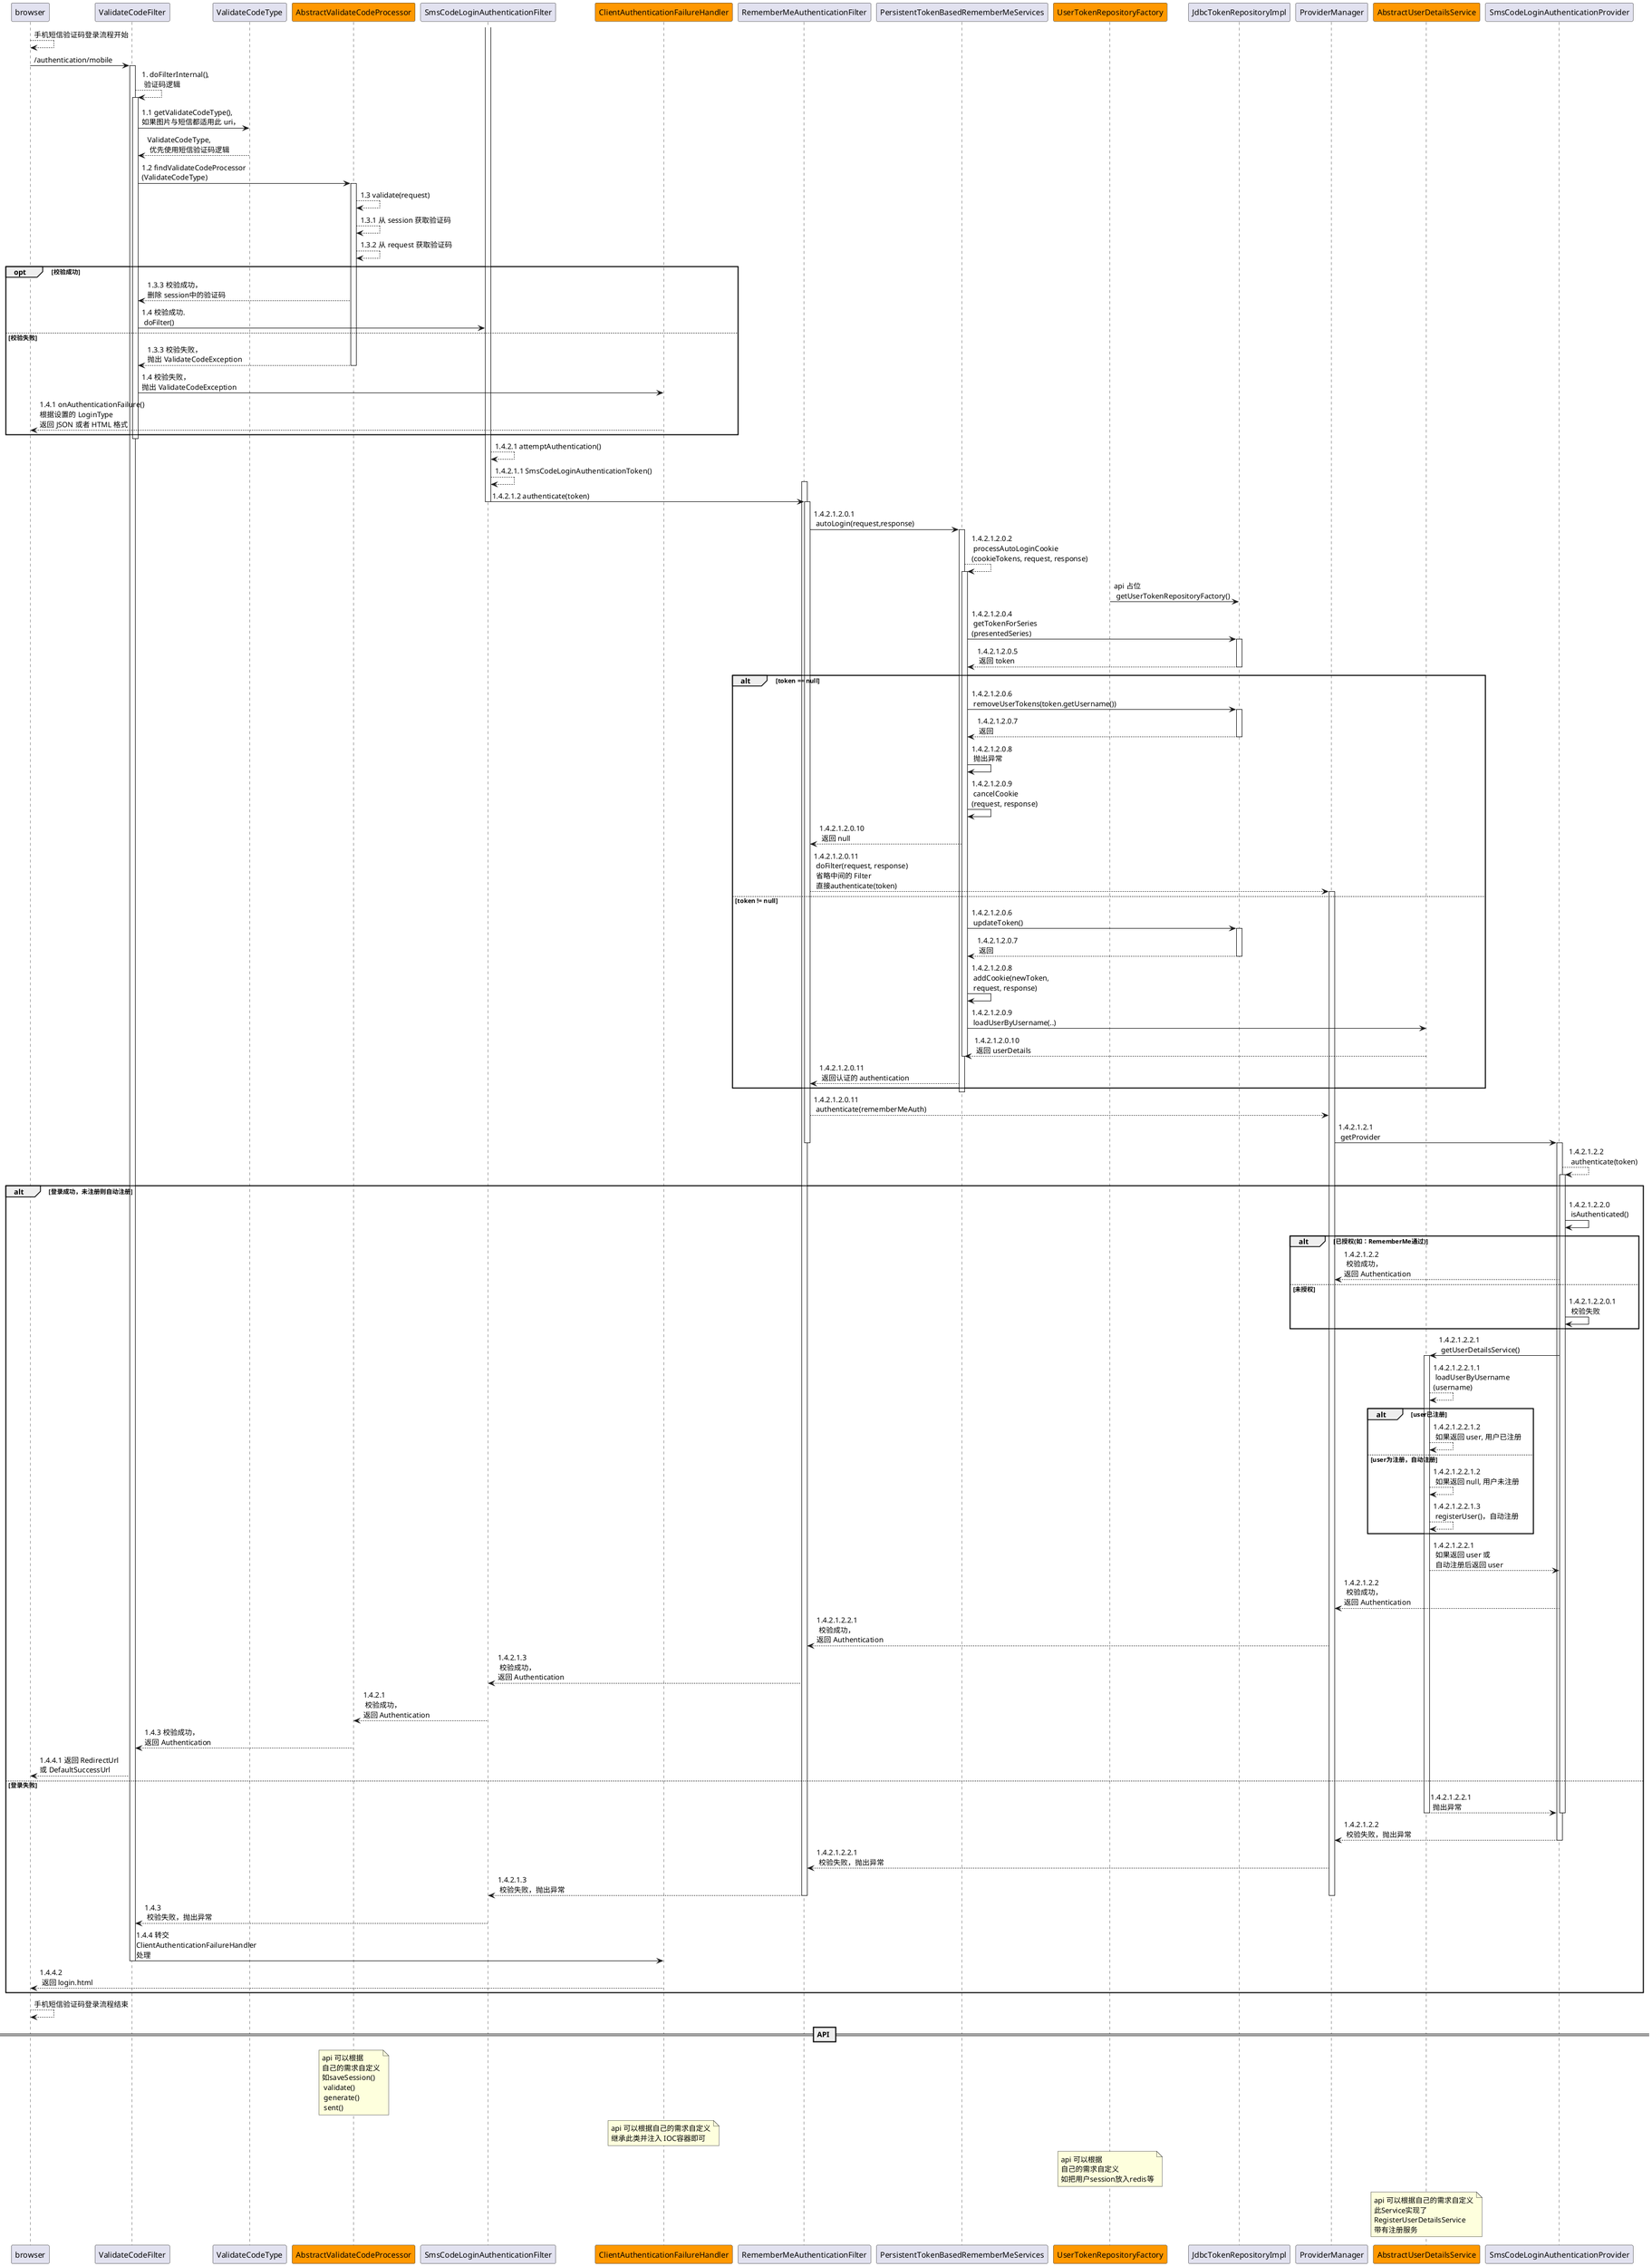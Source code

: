 @startuml

browser --> browser: 手机短信验证码登录流程开始

browser -> ValidateCodeFilter: /authentication/mobile
activate ValidateCodeFilter
ValidateCodeFilter --> ValidateCodeFilter: 1. doFilterInternal(),\n 验证码逻辑
activate ValidateCodeFilter
ValidateCodeFilter -> ValidateCodeType: 1.1 getValidateCodeType(), \n如果图片与短信都适用此 uri，
ValidateCodeType --> ValidateCodeFilter: ValidateCodeType,\n 优先使用短信验证码逻辑
participant AbstractValidateCodeProcessor #ff9800
ValidateCodeFilter -> AbstractValidateCodeProcessor: 1.2 findValidateCodeProcessor\n(ValidateCodeType)
activate AbstractValidateCodeProcessor
AbstractValidateCodeProcessor --> AbstractValidateCodeProcessor: 1.3 validate(request)
AbstractValidateCodeProcessor --> AbstractValidateCodeProcessor: 1.3.1 从 session 获取验证码
AbstractValidateCodeProcessor --> AbstractValidateCodeProcessor: 1.3.2 从 request 获取验证码
opt 校验成功
AbstractValidateCodeProcessor --> ValidateCodeFilter: 1.3.3 校验成功，\n删除 session中的验证码
ValidateCodeFilter -> SmsCodeLoginAuthenticationFilter: 1.4 校验成功.\n doFilter()
else 校验失败
AbstractValidateCodeProcessor --> ValidateCodeFilter: 1.3.3 校验失败，\n抛出 ValidateCodeException
deactivate AbstractValidateCodeProcessor
participant ClientAuthenticationFailureHandler #ff9800
ValidateCodeFilter -> ClientAuthenticationFailureHandler: 1.4 校验失败，\n抛出 ValidateCodeException
ClientAuthenticationFailureHandler --> browser: 1.4.1 onAuthenticationFailure()\n根据设置的 LoginType \n返回 JSON 或者 HTML 格式
end
deactivate ValidateCodeFilter
activate SmsCodeLoginAuthenticationFilter
SmsCodeLoginAuthenticationFilter --> SmsCodeLoginAuthenticationFilter: 1.4.2.1 attemptAuthentication()
SmsCodeLoginAuthenticationFilter --> SmsCodeLoginAuthenticationFilter: 1.4.2.1.1 SmsCodeLoginAuthenticationToken()
activate RememberMeAuthenticationFilter
SmsCodeLoginAuthenticationFilter -> RememberMeAuthenticationFilter: 1.4.2.1.2 authenticate(token)
deactivate SmsCodeLoginAuthenticationFilter
activate RememberMeAuthenticationFilter
RememberMeAuthenticationFilter -> PersistentTokenBasedRememberMeServices: 1.4.2.1.2.0.1\n autoLogin(request,response)
activate PersistentTokenBasedRememberMeServices
PersistentTokenBasedRememberMeServices --> PersistentTokenBasedRememberMeServices: 1.4.2.1.2.0.2\n processAutoLoginCookie\n(cookieTokens, request, response)
participant UserTokenRepositoryFactory #ff9800
activate PersistentTokenBasedRememberMeServices
UserTokenRepositoryFactory -> JdbcTokenRepositoryImpl: api 占位\n getUserTokenRepositoryFactory()
PersistentTokenBasedRememberMeServices -> JdbcTokenRepositoryImpl: 1.4.2.1.2.0.4\n getTokenForSeries\n(presentedSeries)
activate JdbcTokenRepositoryImpl
JdbcTokenRepositoryImpl --> PersistentTokenBasedRememberMeServices: 1.4.2.1.2.0.5\n 返回 token
deactivate JdbcTokenRepositoryImpl
alt token == null
PersistentTokenBasedRememberMeServices -> JdbcTokenRepositoryImpl: 1.4.2.1.2.0.6\n removeUserTokens(token.getUsername())
activate JdbcTokenRepositoryImpl
JdbcTokenRepositoryImpl --> PersistentTokenBasedRememberMeServices: 1.4.2.1.2.0.7\n 返回
deactivate JdbcTokenRepositoryImpl
PersistentTokenBasedRememberMeServices -> PersistentTokenBasedRememberMeServices: 1.4.2.1.2.0.8\n 抛出异常
PersistentTokenBasedRememberMeServices -> PersistentTokenBasedRememberMeServices: 1.4.2.1.2.0.9\n cancelCookie\n(request, response)
PersistentTokenBasedRememberMeServices --> RememberMeAuthenticationFilter: 1.4.2.1.2.0.10\n 返回 null
RememberMeAuthenticationFilter --> ProviderManager: 1.4.2.1.2.0.11\n doFilter(request, response)\n \
省略中间的 Filter\n 直接authenticate(token)
activate ProviderManager
else token != null
PersistentTokenBasedRememberMeServices -> JdbcTokenRepositoryImpl: 1.4.2.1.2.0.6\n updateToken()
activate JdbcTokenRepositoryImpl
JdbcTokenRepositoryImpl --> PersistentTokenBasedRememberMeServices: 1.4.2.1.2.0.7\n 返回
deactivate JdbcTokenRepositoryImpl
PersistentTokenBasedRememberMeServices -> PersistentTokenBasedRememberMeServices: 1.4.2.1.2.0.8\n addCookie(newToken, \n request, response)
participant AbstractUserDetailsService #ff9800
PersistentTokenBasedRememberMeServices -> AbstractUserDetailsService: 1.4.2.1.2.0.9\n loadUserByUsername(..)
AbstractUserDetailsService --> PersistentTokenBasedRememberMeServices: 1.4.2.1.2.0.10\n 返回 userDetails
deactivate PersistentTokenBasedRememberMeServices
PersistentTokenBasedRememberMeServices --> RememberMeAuthenticationFilter: 1.4.2.1.2.0.11\n 返回认证的 authentication
end
deactivate PersistentTokenBasedRememberMeServices
RememberMeAuthenticationFilter --> ProviderManager: 1.4.2.1.2.0.11\n authenticate(rememberMeAuth)

ProviderManager -> SmsCodeLoginAuthenticationProvider: 1.4.2.1.2.1\n getProvider
deactivate RememberMeAuthenticationFilter
activate SmsCodeLoginAuthenticationProvider
SmsCodeLoginAuthenticationProvider --> SmsCodeLoginAuthenticationProvider: 1.4.2.1.2.2\n authenticate(token)
activate SmsCodeLoginAuthenticationProvider
alt 登录成功，未注册则自动注册

SmsCodeLoginAuthenticationProvider -> SmsCodeLoginAuthenticationProvider: 1.4.2.1.2.2.0\n isAuthenticated()
alt 已授权(如：RememberMe通过)
SmsCodeLoginAuthenticationProvider --> ProviderManager: 1.4.2.1.2.2\n 校验成功，\n返回 Authentication
else 未授权
SmsCodeLoginAuthenticationProvider -> SmsCodeLoginAuthenticationProvider: 1.4.2.1.2.2.0.1\n 校验失败
end
SmsCodeLoginAuthenticationProvider -> AbstractUserDetailsService: 1.4.2.1.2.2.1\n getUserDetailsService()

activate AbstractUserDetailsService
AbstractUserDetailsService --> AbstractUserDetailsService: 1.4.2.1.2.2.1.1\n loadUserByUsername\n(username)
alt user已注册
AbstractUserDetailsService --> AbstractUserDetailsService: 1.4.2.1.2.2.1.2\n 如果返回 user, 用户已注册
else user为注册，自动注册
AbstractUserDetailsService --> AbstractUserDetailsService: 1.4.2.1.2.2.1.2\n 如果返回 null, 用户未注册
AbstractUserDetailsService --> AbstractUserDetailsService: 1.4.2.1.2.2.1.3\n registerUser()，自动注册
end
AbstractUserDetailsService --> SmsCodeLoginAuthenticationProvider: 1.4.2.1.2.2.1\n 如果返回 user 或\n 自动注册后返回 user
SmsCodeLoginAuthenticationProvider --> ProviderManager: 1.4.2.1.2.2\n 校验成功，\n返回 Authentication
ProviderManager --> RememberMeAuthenticationFilter: 1.4.2.1.2.2.1\n 校验成功，\n返回 Authentication
RememberMeAuthenticationFilter --> SmsCodeLoginAuthenticationFilter: 1.4.2.1.3\n 校验成功，\n返回 Authentication
SmsCodeLoginAuthenticationFilter --> AbstractValidateCodeProcessor: 1.4.2.1\n 校验成功，\n返回 Authentication
AbstractValidateCodeProcessor --> ValidateCodeFilter: 1.4.3 校验成功，\n返回 Authentication
ValidateCodeFilter --> browser: 1.4.4.1 返回 RedirectUrl \n或 DefaultSuccessUrl

else 登录失败
AbstractUserDetailsService --> SmsCodeLoginAuthenticationProvider: 1.4.2.1.2.2.1\n 抛出异常
deactivate AbstractUserDetailsService
deactivate SmsCodeLoginAuthenticationProvider
SmsCodeLoginAuthenticationProvider --> ProviderManager: 1.4.2.1.2.2\n 校验失败，抛出异常
deactivate SmsCodeLoginAuthenticationProvider

ProviderManager --> RememberMeAuthenticationFilter: 1.4.2.1.2.2.1\n 校验失败，抛出异常
RememberMeAuthenticationFilter --> SmsCodeLoginAuthenticationFilter: 1.4.2.1.3\n 校验失败，抛出异常
deactivate ProviderManager
deactivate RememberMeAuthenticationFilter
SmsCodeLoginAuthenticationFilter --> ValidateCodeFilter: 1.4.3\n 校验失败，抛出异常
ValidateCodeFilter -> ClientAuthenticationFailureHandler: 1.4.4 转交\nClientAuthenticationFailureHandler\n处理
deactivate ValidateCodeFilter
ClientAuthenticationFailureHandler --> browser: 1.4.4.2\n 返回 login.html
end
browser --> browser: 手机短信验证码登录流程结束

== API ==
note over AbstractValidateCodeProcessor: api 可以根据\n自己的需求自定义\n如saveSession()\n validate()\n generate()\n sent()
note over ClientAuthenticationFailureHandler: api 可以根据自己的需求自定义\n继承此类并注入 IOC容器即可
note over UserTokenRepositoryFactory: api 可以根据\n自己的需求自定义\n如把用户session放入redis等
note over AbstractUserDetailsService: api 可以根据自己的需求自定义\n此Service实现了\nRegisterUserDetailsService\n带有注册服务

@enduml